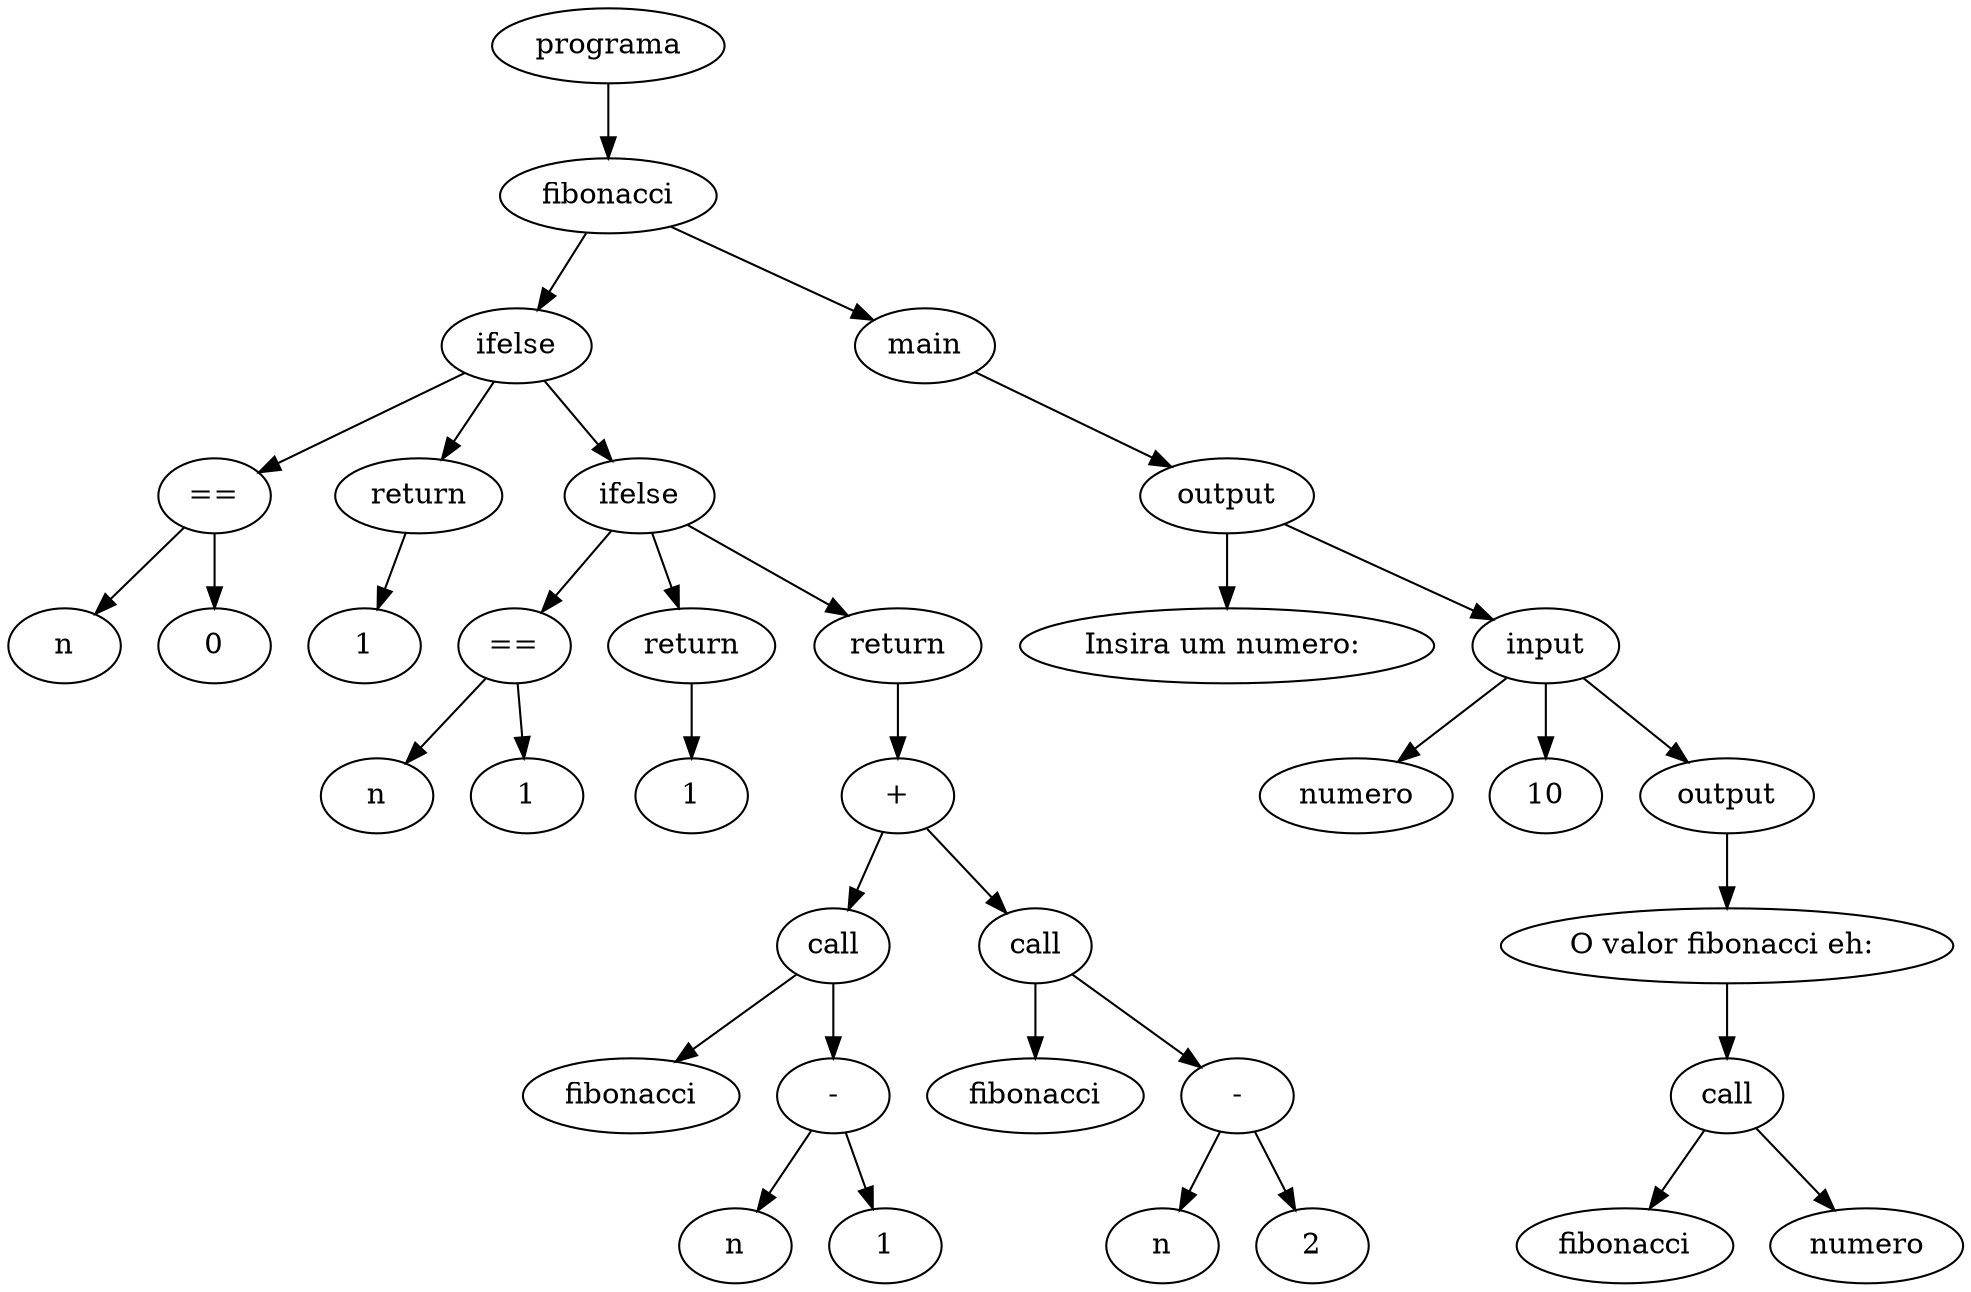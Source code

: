 digraph G {
node_0x91d76f8 [label="programa"]
node_0x91d74a0 [label="fibonacci"]
node_0x91d76f8 -> node_0x91d74a0
node_0x91d7208 [label="ifelse"]
node_0x91d74a0 -> node_0x91d7208
node_0x91d7170 [label="=="]
node_0x91d7208 -> node_0x91d7170
node_0x91d70f8 [label="n"]
node_0x91d7170 -> node_0x91d70f8
node_0x91d7150 [label="0"]
node_0x91d7170 -> node_0x91d7150
node_0x91d71e8 [label="return"]
node_0x91d7208 -> node_0x91d71e8
node_0x91d71c8 [label="1"]
node_0x91d71e8 -> node_0x91d71c8
node_0x91d72c8 [label="ifelse"]
node_0x91d7208 -> node_0x91d72c8
node_0x91d7268 [label="=="]
node_0x91d72c8 -> node_0x91d7268
node_0x91d7228 [label="n"]
node_0x91d7268 -> node_0x91d7228
node_0x91d7248 [label="1"]
node_0x91d7268 -> node_0x91d7248
node_0x91d72a8 [label="return"]
node_0x91d72c8 -> node_0x91d72a8
node_0x91d7288 [label="1"]
node_0x91d72a8 -> node_0x91d7288
node_0x91d7480 [label="return"]
node_0x91d72c8 -> node_0x91d7480
node_0x91d7460 [label="+"]
node_0x91d7480 -> node_0x91d7460
node_0x91d7348 [label="call"]
node_0x91d7460 -> node_0x91d7348
node_0x91d7368 [label="fibonacci"]
node_0x91d7348 -> node_0x91d7368
node_0x91d7328 [label="-"]
node_0x91d7348 -> node_0x91d7328
node_0x91d72e8 [label="n"]
node_0x91d7328 -> node_0x91d72e8
node_0x91d7308 [label="1"]
node_0x91d7328 -> node_0x91d7308
node_0x91d7420 [label="call"]
node_0x91d7460 -> node_0x91d7420
node_0x91d7440 [label="fibonacci"]
node_0x91d7420 -> node_0x91d7440
node_0x91d7400 [label="-"]
node_0x91d7420 -> node_0x91d7400
node_0x91d7388 [label="n"]
node_0x91d7400 -> node_0x91d7388
node_0x91d73e0 [label="2"]
node_0x91d7400 -> node_0x91d73e0
node_0x91d76d8 [label="main"]
node_0x91d74a0 -> node_0x91d76d8
node_0x91d7590 [label="output"]
node_0x91d76d8 -> node_0x91d7590
node_0x91d7570 [label="Insira um numero: "]
node_0x91d7590 -> node_0x91d7570
node_0x91d75d0 [label="input"]
node_0x91d7590 -> node_0x91d75d0
node_0x91d75b0 [label="numero"]
node_0x91d75d0 -> node_0x91d75b0
node_0x91lucas [label="10"]
node_0x91d75d0 -> node_0x91lucas
node_0x91d76b8 [label="output"]
node_0x91d75d0 -> node_0x91d76b8
node_0x91d7638 [label="O valor fibonacci eh: "]
node_0x91d76b8 -> node_0x91d7638
node_0x91d7678 [label="call"]
node_0x91d7638 -> node_0x91d7678
node_0x91d7698 [label="fibonacci"]
node_0x91d7678 -> node_0x91d7698
node_0x91d7658 [label="numero"]
node_0x91d7678 -> node_0x91d7658
}
